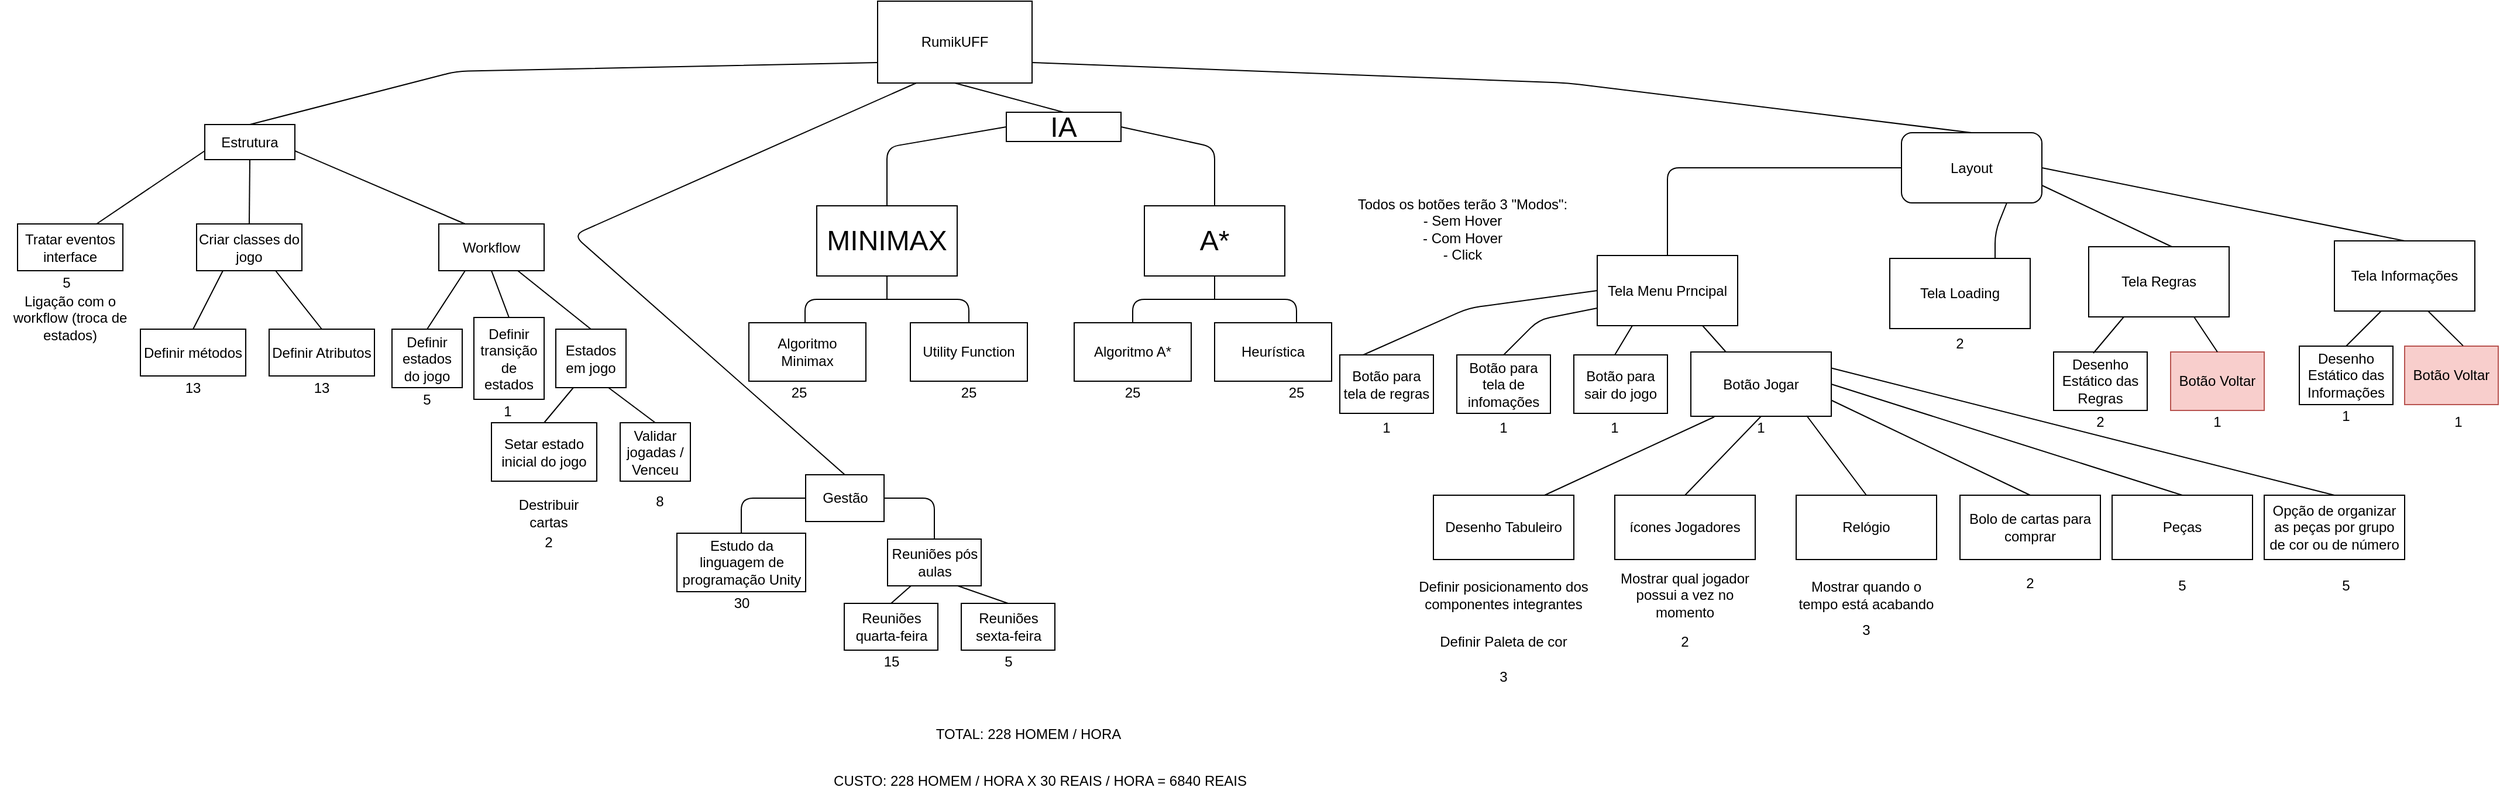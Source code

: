 <mxfile version="10.6.3" type="device"><diagram id="eZYM7yiqCys-XYu_l9QY" name="Page-1"><mxGraphModel dx="2158" dy="900" grid="1" gridSize="10" guides="1" tooltips="1" connect="1" arrows="1" fold="1" page="1" pageScale="1" pageWidth="827" pageHeight="1169" math="0" shadow="0"><root><mxCell id="0"/><mxCell id="1" parent="0"/><mxCell id="s8E5StRUGuPlpRAzMkEG-1" value="RumikUFF" style="rounded=0;whiteSpace=wrap;html=1;" parent="1" vertex="1"><mxGeometry x="1110" y="20" width="132" height="70" as="geometry"/></mxCell><mxCell id="s8E5StRUGuPlpRAzMkEG-2" value="Estrutura&lt;br&gt;" style="rounded=0;whiteSpace=wrap;html=1;" parent="1" vertex="1"><mxGeometry x="535" y="125.5" width="77" height="30" as="geometry"/></mxCell><mxCell id="s8E5StRUGuPlpRAzMkEG-3" value="Tratar eventos interface&lt;br&gt;" style="rounded=0;whiteSpace=wrap;html=1;" parent="1" vertex="1"><mxGeometry x="375" y="210.5" width="90" height="40" as="geometry"/></mxCell><mxCell id="s8E5StRUGuPlpRAzMkEG-4" value="Criar classes do jogo&lt;br&gt;" style="rounded=0;whiteSpace=wrap;html=1;" parent="1" vertex="1"><mxGeometry x="528" y="210.5" width="90" height="40" as="geometry"/></mxCell><mxCell id="s8E5StRUGuPlpRAzMkEG-5" value="Workflow&lt;br&gt;" style="rounded=0;whiteSpace=wrap;html=1;" parent="1" vertex="1"><mxGeometry x="735" y="210.5" width="90" height="40" as="geometry"/></mxCell><mxCell id="s8E5StRUGuPlpRAzMkEG-6" value="Ligação com o workflow (troca de estados)&lt;br&gt;" style="text;html=1;strokeColor=none;fillColor=none;align=center;verticalAlign=middle;whiteSpace=wrap;rounded=0;" parent="1" vertex="1"><mxGeometry x="360" y="270.5" width="120" height="40" as="geometry"/></mxCell><mxCell id="s8E5StRUGuPlpRAzMkEG-7" value="Definir métodos&lt;br&gt;" style="rounded=0;whiteSpace=wrap;html=1;" parent="1" vertex="1"><mxGeometry x="480" y="300.5" width="90" height="40" as="geometry"/></mxCell><mxCell id="s8E5StRUGuPlpRAzMkEG-8" value="Definir Atributos&lt;br&gt;" style="rounded=0;whiteSpace=wrap;html=1;" parent="1" vertex="1"><mxGeometry x="590" y="300.5" width="90" height="40" as="geometry"/></mxCell><mxCell id="s8E5StRUGuPlpRAzMkEG-9" value="Definir estados do jogo&lt;br&gt;" style="rounded=0;whiteSpace=wrap;html=1;" parent="1" vertex="1"><mxGeometry x="695" y="300.5" width="60" height="50" as="geometry"/></mxCell><mxCell id="s8E5StRUGuPlpRAzMkEG-10" value="Definir transição de estados&lt;br&gt;" style="rounded=0;whiteSpace=wrap;html=1;" parent="1" vertex="1"><mxGeometry x="765" y="290.5" width="60" height="70" as="geometry"/></mxCell><mxCell id="s8E5StRUGuPlpRAzMkEG-11" value="Estados em jogo&lt;br&gt;" style="rounded=0;whiteSpace=wrap;html=1;" parent="1" vertex="1"><mxGeometry x="835" y="300.5" width="60" height="50" as="geometry"/></mxCell><mxCell id="s8E5StRUGuPlpRAzMkEG-12" value="Setar estado inicial do jogo&lt;br&gt;" style="rounded=0;whiteSpace=wrap;html=1;" parent="1" vertex="1"><mxGeometry x="780" y="380.5" width="90" height="50" as="geometry"/></mxCell><mxCell id="s8E5StRUGuPlpRAzMkEG-13" value="Validar jogadas / Venceu&lt;br&gt;" style="rounded=0;whiteSpace=wrap;html=1;" parent="1" vertex="1"><mxGeometry x="890" y="380.5" width="60" height="50" as="geometry"/></mxCell><mxCell id="s8E5StRUGuPlpRAzMkEG-14" value="Destribuir cartas" style="text;html=1;strokeColor=none;fillColor=none;align=center;verticalAlign=middle;whiteSpace=wrap;rounded=0;" parent="1" vertex="1"><mxGeometry x="798.5" y="443" width="60" height="30" as="geometry"/></mxCell><mxCell id="s8E5StRUGuPlpRAzMkEG-15" value="" style="endArrow=none;html=1;entryX=0;entryY=0.75;entryDx=0;entryDy=0;exitX=0.75;exitY=0;exitDx=0;exitDy=0;" parent="1" source="s8E5StRUGuPlpRAzMkEG-3" target="s8E5StRUGuPlpRAzMkEG-2" edge="1"><mxGeometry width="50" height="50" relative="1" as="geometry"><mxPoint x="280" y="600.5" as="sourcePoint"/><mxPoint x="330" y="550.5" as="targetPoint"/></mxGeometry></mxCell><mxCell id="s8E5StRUGuPlpRAzMkEG-16" value="" style="endArrow=none;html=1;entryX=0.5;entryY=1;entryDx=0;entryDy=0;exitX=0.5;exitY=0;exitDx=0;exitDy=0;" parent="1" source="s8E5StRUGuPlpRAzMkEG-4" target="s8E5StRUGuPlpRAzMkEG-2" edge="1"><mxGeometry width="50" height="50" relative="1" as="geometry"><mxPoint x="368" y="220.5" as="sourcePoint"/><mxPoint x="545" y="158.5" as="targetPoint"/></mxGeometry></mxCell><mxCell id="s8E5StRUGuPlpRAzMkEG-17" value="" style="endArrow=none;html=1;entryX=1;entryY=0.75;entryDx=0;entryDy=0;exitX=0.25;exitY=0;exitDx=0;exitDy=0;" parent="1" source="s8E5StRUGuPlpRAzMkEG-5" target="s8E5StRUGuPlpRAzMkEG-2" edge="1"><mxGeometry width="50" height="50" relative="1" as="geometry"><mxPoint x="583" y="220.5" as="sourcePoint"/><mxPoint x="584" y="165.5" as="targetPoint"/></mxGeometry></mxCell><mxCell id="s8E5StRUGuPlpRAzMkEG-18" value="" style="endArrow=none;html=1;entryX=0.25;entryY=1;entryDx=0;entryDy=0;exitX=0.5;exitY=0;exitDx=0;exitDy=0;" parent="1" source="s8E5StRUGuPlpRAzMkEG-7" target="s8E5StRUGuPlpRAzMkEG-4" edge="1"><mxGeometry width="50" height="50" relative="1" as="geometry"><mxPoint x="280" y="600.5" as="sourcePoint"/><mxPoint x="330" y="550.5" as="targetPoint"/></mxGeometry></mxCell><mxCell id="s8E5StRUGuPlpRAzMkEG-19" value="" style="endArrow=none;html=1;entryX=0.75;entryY=1;entryDx=0;entryDy=0;exitX=0.5;exitY=0;exitDx=0;exitDy=0;" parent="1" source="s8E5StRUGuPlpRAzMkEG-8" target="s8E5StRUGuPlpRAzMkEG-4" edge="1"><mxGeometry width="50" height="50" relative="1" as="geometry"><mxPoint x="535" y="310.5" as="sourcePoint"/><mxPoint x="561" y="260.5" as="targetPoint"/></mxGeometry></mxCell><mxCell id="s8E5StRUGuPlpRAzMkEG-20" value="" style="endArrow=none;html=1;entryX=0.25;entryY=1;entryDx=0;entryDy=0;exitX=0.5;exitY=0;exitDx=0;exitDy=0;" parent="1" source="s8E5StRUGuPlpRAzMkEG-9" target="s8E5StRUGuPlpRAzMkEG-5" edge="1"><mxGeometry width="50" height="50" relative="1" as="geometry"><mxPoint x="620" y="310.5" as="sourcePoint"/><mxPoint x="581" y="260.5" as="targetPoint"/></mxGeometry></mxCell><mxCell id="s8E5StRUGuPlpRAzMkEG-21" value="" style="endArrow=none;html=1;entryX=0.5;entryY=1;entryDx=0;entryDy=0;exitX=0.5;exitY=0;exitDx=0;exitDy=0;" parent="1" source="s8E5StRUGuPlpRAzMkEG-10" target="s8E5StRUGuPlpRAzMkEG-5" edge="1"><mxGeometry width="50" height="50" relative="1" as="geometry"><mxPoint x="735" y="310.5" as="sourcePoint"/><mxPoint x="768" y="260.5" as="targetPoint"/></mxGeometry></mxCell><mxCell id="s8E5StRUGuPlpRAzMkEG-22" value="" style="endArrow=none;html=1;exitX=0.5;exitY=0;exitDx=0;exitDy=0;entryX=0.75;entryY=1;entryDx=0;entryDy=0;" parent="1" source="s8E5StRUGuPlpRAzMkEG-11" target="s8E5StRUGuPlpRAzMkEG-5" edge="1"><mxGeometry width="50" height="50" relative="1" as="geometry"><mxPoint x="805" y="300.5" as="sourcePoint"/><mxPoint x="805" y="260.5" as="targetPoint"/></mxGeometry></mxCell><mxCell id="s8E5StRUGuPlpRAzMkEG-23" value="" style="endArrow=none;html=1;exitX=0.5;exitY=0;exitDx=0;exitDy=0;entryX=0.25;entryY=1;entryDx=0;entryDy=0;" parent="1" source="s8E5StRUGuPlpRAzMkEG-12" target="s8E5StRUGuPlpRAzMkEG-11" edge="1"><mxGeometry width="50" height="50" relative="1" as="geometry"><mxPoint x="900" y="310.5" as="sourcePoint"/><mxPoint x="838" y="260.5" as="targetPoint"/></mxGeometry></mxCell><mxCell id="s8E5StRUGuPlpRAzMkEG-24" value="" style="endArrow=none;html=1;exitX=0.5;exitY=0;exitDx=0;exitDy=0;entryX=0.75;entryY=1;entryDx=0;entryDy=0;" parent="1" source="s8E5StRUGuPlpRAzMkEG-13" target="s8E5StRUGuPlpRAzMkEG-11" edge="1"><mxGeometry width="50" height="50" relative="1" as="geometry"><mxPoint x="835" y="450.5" as="sourcePoint"/><mxPoint x="885" y="360.5" as="targetPoint"/></mxGeometry></mxCell><mxCell id="s8E5StRUGuPlpRAzMkEG-25" value="&lt;p&gt;&lt;font face=&quot;Helvetica&quot; style=&quot;font-size: 24px&quot;&gt;IA&lt;/font&gt;&lt;/p&gt;" style="rounded=0;whiteSpace=wrap;html=1;" parent="1" vertex="1"><mxGeometry x="1220" y="115" width="98" height="25" as="geometry"/></mxCell><mxCell id="s8E5StRUGuPlpRAzMkEG-26" value="&lt;pre style=&quot;font-size: 24px&quot;&gt;&lt;font face=&quot;Helvetica&quot;&gt;MINIMAX&lt;/font&gt;&lt;/pre&gt;" style="rounded=0;whiteSpace=wrap;html=1;" parent="1" vertex="1"><mxGeometry x="1058" y="195" width="120" height="60" as="geometry"/></mxCell><mxCell id="s8E5StRUGuPlpRAzMkEG-27" value="&lt;pre&gt;&lt;font style=&quot;font-size: 24px&quot; face=&quot;Helvetica&quot;&gt;A*&lt;/font&gt;&lt;/pre&gt;" style="rounded=0;whiteSpace=wrap;html=1;" parent="1" vertex="1"><mxGeometry x="1338" y="195" width="120" height="60" as="geometry"/></mxCell><mxCell id="s8E5StRUGuPlpRAzMkEG-28" value="Algoritmo Minimax" style="rounded=0;whiteSpace=wrap;html=1;aspect=fixed;" parent="1" vertex="1"><mxGeometry x="1000" y="295" width="100" height="50" as="geometry"/></mxCell><mxCell id="s8E5StRUGuPlpRAzMkEG-29" value="Utility Function&lt;br&gt;" style="rounded=0;whiteSpace=wrap;html=1;aspect=fixed;" parent="1" vertex="1"><mxGeometry x="1138" y="295" width="100" height="50" as="geometry"/></mxCell><mxCell id="s8E5StRUGuPlpRAzMkEG-30" value="Algoritmo A*" style="rounded=0;whiteSpace=wrap;html=1;aspect=fixed;" parent="1" vertex="1"><mxGeometry x="1278" y="295" width="100" height="50" as="geometry"/></mxCell><mxCell id="s8E5StRUGuPlpRAzMkEG-31" value="Heurística" style="rounded=0;whiteSpace=wrap;html=1;aspect=fixed;" parent="1" vertex="1"><mxGeometry x="1398" y="295" width="100" height="50" as="geometry"/></mxCell><mxCell id="s8E5StRUGuPlpRAzMkEG-32" value="" style="endArrow=none;html=1;exitX=0;exitY=0.5;exitDx=0;exitDy=0;entryX=0.5;entryY=0;entryDx=0;entryDy=0;" parent="1" source="s8E5StRUGuPlpRAzMkEG-25" target="s8E5StRUGuPlpRAzMkEG-26" edge="1"><mxGeometry width="50" height="50" relative="1" as="geometry"><mxPoint x="998" y="415" as="sourcePoint"/><mxPoint x="918" y="185" as="targetPoint"/><Array as="points"><mxPoint x="1118" y="145"/></Array></mxGeometry></mxCell><mxCell id="s8E5StRUGuPlpRAzMkEG-33" value="" style="endArrow=none;html=1;entryX=1;entryY=0.5;entryDx=0;entryDy=0;exitX=0.5;exitY=0;exitDx=0;exitDy=0;" parent="1" source="s8E5StRUGuPlpRAzMkEG-27" target="s8E5StRUGuPlpRAzMkEG-25" edge="1"><mxGeometry width="50" height="50" relative="1" as="geometry"><mxPoint x="998" y="415" as="sourcePoint"/><mxPoint x="1048" y="365" as="targetPoint"/><Array as="points"><mxPoint x="1398" y="145"/></Array></mxGeometry></mxCell><mxCell id="s8E5StRUGuPlpRAzMkEG-34" value="" style="endArrow=none;html=1;entryX=0.5;entryY=0;entryDx=0;entryDy=0;" parent="1" edge="1"><mxGeometry width="50" height="50" relative="1" as="geometry"><mxPoint x="1118" y="275" as="sourcePoint"/><mxPoint x="1048" y="295" as="targetPoint"/><Array as="points"><mxPoint x="1048" y="275"/></Array></mxGeometry></mxCell><mxCell id="s8E5StRUGuPlpRAzMkEG-35" value="" style="endArrow=none;html=1;entryX=0.5;entryY=0;entryDx=0;entryDy=0;" parent="1" target="s8E5StRUGuPlpRAzMkEG-29" edge="1"><mxGeometry width="50" height="50" relative="1" as="geometry"><mxPoint x="1118" y="275" as="sourcePoint"/><mxPoint x="1048" y="365" as="targetPoint"/><Array as="points"><mxPoint x="1188" y="275"/></Array></mxGeometry></mxCell><mxCell id="s8E5StRUGuPlpRAzMkEG-36" value="" style="endArrow=none;html=1;exitX=0.5;exitY=1;exitDx=0;exitDy=0;" parent="1" source="s8E5StRUGuPlpRAzMkEG-26" edge="1"><mxGeometry width="50" height="50" relative="1" as="geometry"><mxPoint x="998" y="415" as="sourcePoint"/><mxPoint x="1118" y="275" as="targetPoint"/></mxGeometry></mxCell><mxCell id="s8E5StRUGuPlpRAzMkEG-37" value="" style="endArrow=none;html=1;entryX=0.5;entryY=0;entryDx=0;entryDy=0;" parent="1" target="s8E5StRUGuPlpRAzMkEG-30" edge="1"><mxGeometry width="50" height="50" relative="1" as="geometry"><mxPoint x="1398" y="275" as="sourcePoint"/><mxPoint x="1048" y="365" as="targetPoint"/><Array as="points"><mxPoint x="1328" y="275"/></Array></mxGeometry></mxCell><mxCell id="s8E5StRUGuPlpRAzMkEG-38" value="" style="endArrow=none;html=1;entryX=0.5;entryY=0;entryDx=0;entryDy=0;" parent="1" edge="1"><mxGeometry width="50" height="50" relative="1" as="geometry"><mxPoint x="1398" y="275" as="sourcePoint"/><mxPoint x="1468" y="295" as="targetPoint"/><Array as="points"><mxPoint x="1468" y="275"/></Array></mxGeometry></mxCell><mxCell id="s8E5StRUGuPlpRAzMkEG-39" value="" style="endArrow=none;html=1;entryX=0.5;entryY=1;entryDx=0;entryDy=0;" parent="1" target="s8E5StRUGuPlpRAzMkEG-27" edge="1"><mxGeometry width="50" height="50" relative="1" as="geometry"><mxPoint x="1398" y="275" as="sourcePoint"/><mxPoint x="1048" y="435" as="targetPoint"/></mxGeometry></mxCell><mxCell id="s8E5StRUGuPlpRAzMkEG-40" value="Layout&lt;br&gt;" style="rounded=1;whiteSpace=wrap;html=1;" parent="1" vertex="1"><mxGeometry x="1985" y="132.5" width="120" height="60" as="geometry"/></mxCell><mxCell id="s8E5StRUGuPlpRAzMkEG-41" value="Tela Menu Prncipal" style="rounded=0;whiteSpace=wrap;html=1;" parent="1" vertex="1"><mxGeometry x="1725" y="237.5" width="120" height="60" as="geometry"/></mxCell><mxCell id="s8E5StRUGuPlpRAzMkEG-42" value="Tela Loading" style="rounded=0;whiteSpace=wrap;html=1;" parent="1" vertex="1"><mxGeometry x="1975" y="240" width="120" height="60" as="geometry"/></mxCell><mxCell id="s8E5StRUGuPlpRAzMkEG-43" value="Tela Regras" style="rounded=0;whiteSpace=wrap;html=1;" parent="1" vertex="1"><mxGeometry x="2145" y="230" width="120" height="60" as="geometry"/></mxCell><mxCell id="s8E5StRUGuPlpRAzMkEG-44" value="Tela Informações" style="rounded=0;whiteSpace=wrap;html=1;" parent="1" vertex="1"><mxGeometry x="2355" y="225" width="120" height="60" as="geometry"/></mxCell><mxCell id="s8E5StRUGuPlpRAzMkEG-45" value="Desenho Estático das Informações&lt;br&gt;" style="rounded=0;whiteSpace=wrap;html=1;" parent="1" vertex="1"><mxGeometry x="2325" y="315" width="80" height="50" as="geometry"/></mxCell><mxCell id="s8E5StRUGuPlpRAzMkEG-46" value="Botão Voltar&lt;br&gt;" style="rounded=0;whiteSpace=wrap;html=1;fillColor=#f8cecc;strokeColor=#b85450;" parent="1" vertex="1"><mxGeometry x="2415" y="315" width="80" height="50" as="geometry"/></mxCell><mxCell id="s8E5StRUGuPlpRAzMkEG-47" value="Desenho Estático das Regras&lt;br&gt;" style="rounded=0;whiteSpace=wrap;html=1;" parent="1" vertex="1"><mxGeometry x="2115" y="320" width="80" height="50" as="geometry"/></mxCell><mxCell id="s8E5StRUGuPlpRAzMkEG-48" value="Botão Voltar&lt;br&gt;" style="rounded=0;whiteSpace=wrap;html=1;fillColor=#f8cecc;strokeColor=#b85450;" parent="1" vertex="1"><mxGeometry x="2215" y="320" width="80" height="50" as="geometry"/></mxCell><mxCell id="s8E5StRUGuPlpRAzMkEG-49" value="Botão para tela de regras&lt;br&gt;" style="rounded=0;whiteSpace=wrap;html=1;" parent="1" vertex="1"><mxGeometry x="1505" y="322.5" width="80" height="50" as="geometry"/></mxCell><mxCell id="s8E5StRUGuPlpRAzMkEG-50" value="Botão para tela de infomações&lt;br&gt;" style="rounded=0;whiteSpace=wrap;html=1;" parent="1" vertex="1"><mxGeometry x="1605" y="322.5" width="80" height="50" as="geometry"/></mxCell><mxCell id="s8E5StRUGuPlpRAzMkEG-51" value="Botão para sair do jogo&lt;br&gt;" style="rounded=0;whiteSpace=wrap;html=1;" parent="1" vertex="1"><mxGeometry x="1705" y="322.5" width="80" height="50" as="geometry"/></mxCell><mxCell id="s8E5StRUGuPlpRAzMkEG-52" value="Botão Jogar&lt;br&gt;" style="rounded=0;whiteSpace=wrap;html=1;" parent="1" vertex="1"><mxGeometry x="1805" y="320" width="120" height="55" as="geometry"/></mxCell><mxCell id="s8E5StRUGuPlpRAzMkEG-53" value="Desenho Tabuleiro&lt;br&gt;" style="rounded=0;whiteSpace=wrap;html=1;" parent="1" vertex="1"><mxGeometry x="1585" y="442.5" width="120" height="55" as="geometry"/></mxCell><mxCell id="s8E5StRUGuPlpRAzMkEG-54" value="ícones Jogadores&lt;br&gt;" style="rounded=0;whiteSpace=wrap;html=1;" parent="1" vertex="1"><mxGeometry x="1740" y="442.5" width="120" height="55" as="geometry"/></mxCell><mxCell id="s8E5StRUGuPlpRAzMkEG-55" value="Relógio&lt;br&gt;" style="rounded=0;whiteSpace=wrap;html=1;" parent="1" vertex="1"><mxGeometry x="1895" y="442.5" width="120" height="55" as="geometry"/></mxCell><mxCell id="s8E5StRUGuPlpRAzMkEG-56" value="Bolo de cartas para comprar&lt;br&gt;" style="rounded=0;whiteSpace=wrap;html=1;" parent="1" vertex="1"><mxGeometry x="2035" y="442.5" width="120" height="55" as="geometry"/></mxCell><mxCell id="s8E5StRUGuPlpRAzMkEG-57" value="Peças&lt;br&gt;" style="rounded=0;whiteSpace=wrap;html=1;" parent="1" vertex="1"><mxGeometry x="2165" y="442.5" width="120" height="55" as="geometry"/></mxCell><mxCell id="s8E5StRUGuPlpRAzMkEG-58" value="" style="endArrow=none;html=1;" parent="1" source="s8E5StRUGuPlpRAzMkEG-41" target="s8E5StRUGuPlpRAzMkEG-40" edge="1"><mxGeometry width="50" height="50" relative="1" as="geometry"><mxPoint x="1905" y="217.5" as="sourcePoint"/><mxPoint x="1955" y="167.5" as="targetPoint"/><Array as="points"><mxPoint x="1785" y="162.5"/></Array></mxGeometry></mxCell><mxCell id="s8E5StRUGuPlpRAzMkEG-59" value="" style="endArrow=none;html=1;exitX=0.75;exitY=0;exitDx=0;exitDy=0;entryX=0.75;entryY=1;entryDx=0;entryDy=0;" parent="1" source="s8E5StRUGuPlpRAzMkEG-42" target="s8E5StRUGuPlpRAzMkEG-40" edge="1"><mxGeometry width="50" height="50" relative="1" as="geometry"><mxPoint x="2225" y="239.5" as="sourcePoint"/><mxPoint x="2105" y="172.5" as="targetPoint"/><Array as="points"><mxPoint x="2065" y="217.5"/></Array></mxGeometry></mxCell><mxCell id="s8E5StRUGuPlpRAzMkEG-60" value="" style="endArrow=none;html=1;exitX=0.592;exitY=0;exitDx=0;exitDy=0;exitPerimeter=0;entryX=1;entryY=0.75;entryDx=0;entryDy=0;" parent="1" source="s8E5StRUGuPlpRAzMkEG-43" target="s8E5StRUGuPlpRAzMkEG-40" edge="1"><mxGeometry width="50" height="50" relative="1" as="geometry"><mxPoint x="2225" y="207.5" as="sourcePoint"/><mxPoint x="2105" y="140.5" as="targetPoint"/><Array as="points"/></mxGeometry></mxCell><mxCell id="s8E5StRUGuPlpRAzMkEG-61" value="" style="endArrow=none;html=1;exitX=0.5;exitY=0;exitDx=0;exitDy=0;entryX=1;entryY=0.5;entryDx=0;entryDy=0;" parent="1" source="s8E5StRUGuPlpRAzMkEG-44" target="s8E5StRUGuPlpRAzMkEG-40" edge="1"><mxGeometry width="50" height="50" relative="1" as="geometry"><mxPoint x="2665.5" y="232.5" as="sourcePoint"/><mxPoint x="2324.5" y="157.5" as="targetPoint"/><Array as="points"/></mxGeometry></mxCell><mxCell id="s8E5StRUGuPlpRAzMkEG-62" value="" style="endArrow=none;html=1;exitX=0.425;exitY=0.02;exitDx=0;exitDy=0;entryX=0.25;entryY=1;entryDx=0;entryDy=0;exitPerimeter=0;" parent="1" source="s8E5StRUGuPlpRAzMkEG-47" target="s8E5StRUGuPlpRAzMkEG-43" edge="1"><mxGeometry width="50" height="50" relative="1" as="geometry"><mxPoint x="1995" y="330" as="sourcePoint"/><mxPoint x="1995" y="300" as="targetPoint"/></mxGeometry></mxCell><mxCell id="s8E5StRUGuPlpRAzMkEG-63" value="" style="endArrow=none;html=1;exitX=0.5;exitY=0;exitDx=0;exitDy=0;entryX=0.75;entryY=1;entryDx=0;entryDy=0;" parent="1" source="s8E5StRUGuPlpRAzMkEG-48" target="s8E5StRUGuPlpRAzMkEG-43" edge="1"><mxGeometry width="50" height="50" relative="1" as="geometry"><mxPoint x="2229" y="321" as="sourcePoint"/><mxPoint x="2255" y="290" as="targetPoint"/></mxGeometry></mxCell><mxCell id="s8E5StRUGuPlpRAzMkEG-64" value="" style="endArrow=none;html=1;exitX=0.5;exitY=0;exitDx=0;exitDy=0;" parent="1" source="s8E5StRUGuPlpRAzMkEG-45" edge="1"><mxGeometry width="50" height="50" relative="1" as="geometry"><mxPoint x="2345" y="335" as="sourcePoint"/><mxPoint x="2395" y="285" as="targetPoint"/></mxGeometry></mxCell><mxCell id="s8E5StRUGuPlpRAzMkEG-65" value="" style="endArrow=none;html=1;exitX=0.5;exitY=0;exitDx=0;exitDy=0;" parent="1" edge="1"><mxGeometry width="50" height="50" relative="1" as="geometry"><mxPoint x="2464.941" y="314.706" as="sourcePoint"/><mxPoint x="2435" y="285" as="targetPoint"/><Array as="points"/></mxGeometry></mxCell><mxCell id="s8E5StRUGuPlpRAzMkEG-66" value="" style="endArrow=none;html=1;entryX=0.25;entryY=1;entryDx=0;entryDy=0;" parent="1" target="s8E5StRUGuPlpRAzMkEG-41" edge="1"><mxGeometry width="50" height="50" relative="1" as="geometry"><mxPoint x="1740" y="322.5" as="sourcePoint"/><mxPoint x="1770" y="302.5" as="targetPoint"/><Array as="points"/></mxGeometry></mxCell><mxCell id="s8E5StRUGuPlpRAzMkEG-67" value="" style="endArrow=none;html=1;entryX=0.75;entryY=1;entryDx=0;entryDy=0;exitX=0.25;exitY=0;exitDx=0;exitDy=0;" parent="1" source="s8E5StRUGuPlpRAzMkEG-52" target="s8E5StRUGuPlpRAzMkEG-41" edge="1"><mxGeometry width="50" height="50" relative="1" as="geometry"><mxPoint x="1815" y="347.5" as="sourcePoint"/><mxPoint x="1865" y="297.5" as="targetPoint"/></mxGeometry></mxCell><mxCell id="s8E5StRUGuPlpRAzMkEG-68" value="" style="endArrow=none;html=1;entryX=0;entryY=0.75;entryDx=0;entryDy=0;" parent="1" target="s8E5StRUGuPlpRAzMkEG-41" edge="1"><mxGeometry width="50" height="50" relative="1" as="geometry"><mxPoint x="1645" y="322.5" as="sourcePoint"/><mxPoint x="1675" y="292.5" as="targetPoint"/><Array as="points"><mxPoint x="1675" y="292.5"/></Array></mxGeometry></mxCell><mxCell id="s8E5StRUGuPlpRAzMkEG-69" value="" style="endArrow=none;html=1;entryX=0;entryY=0.5;entryDx=0;entryDy=0;" parent="1" target="s8E5StRUGuPlpRAzMkEG-41" edge="1"><mxGeometry width="50" height="50" relative="1" as="geometry"><mxPoint x="1525" y="322.5" as="sourcePoint"/><mxPoint x="1715" y="262.5" as="targetPoint"/><Array as="points"><mxPoint x="1615" y="282.5"/></Array></mxGeometry></mxCell><mxCell id="s8E5StRUGuPlpRAzMkEG-70" value="" style="endArrow=none;html=1;entryX=0.167;entryY=1.009;entryDx=0;entryDy=0;entryPerimeter=0;" parent="1" target="s8E5StRUGuPlpRAzMkEG-52" edge="1"><mxGeometry width="50" height="50" relative="1" as="geometry"><mxPoint x="1680" y="442.5" as="sourcePoint"/><mxPoint x="1730" y="392.5" as="targetPoint"/></mxGeometry></mxCell><mxCell id="s8E5StRUGuPlpRAzMkEG-71" value="" style="endArrow=none;html=1;entryX=0.5;entryY=1;entryDx=0;entryDy=0;exitX=0.5;exitY=0;exitDx=0;exitDy=0;" parent="1" source="s8E5StRUGuPlpRAzMkEG-54" target="s8E5StRUGuPlpRAzMkEG-52" edge="1"><mxGeometry width="50" height="50" relative="1" as="geometry"><mxPoint x="1806" y="452.5" as="sourcePoint"/><mxPoint x="1845" y="397.5" as="targetPoint"/></mxGeometry></mxCell><mxCell id="s8E5StRUGuPlpRAzMkEG-72" value="" style="endArrow=none;html=1;exitX=0.5;exitY=0;exitDx=0;exitDy=0;entryX=0.825;entryY=0.991;entryDx=0;entryDy=0;entryPerimeter=0;" parent="1" source="s8E5StRUGuPlpRAzMkEG-55" target="s8E5StRUGuPlpRAzMkEG-52" edge="1"><mxGeometry width="50" height="50" relative="1" as="geometry"><mxPoint x="1925" y="442.5" as="sourcePoint"/><mxPoint x="1975" y="392.5" as="targetPoint"/></mxGeometry></mxCell><mxCell id="s8E5StRUGuPlpRAzMkEG-73" value="" style="endArrow=none;html=1;entryX=1;entryY=0.75;entryDx=0;entryDy=0;exitX=0.5;exitY=0;exitDx=0;exitDy=0;" parent="1" source="s8E5StRUGuPlpRAzMkEG-56" target="s8E5StRUGuPlpRAzMkEG-52" edge="1"><mxGeometry width="50" height="50" relative="1" as="geometry"><mxPoint x="1995" y="382.5" as="sourcePoint"/><mxPoint x="2045" y="332.5" as="targetPoint"/></mxGeometry></mxCell><mxCell id="s8E5StRUGuPlpRAzMkEG-74" value="" style="endArrow=none;html=1;entryX=1;entryY=0.5;entryDx=0;entryDy=0;exitX=0.5;exitY=0;exitDx=0;exitDy=0;" parent="1" source="s8E5StRUGuPlpRAzMkEG-57" target="s8E5StRUGuPlpRAzMkEG-52" edge="1"><mxGeometry width="50" height="50" relative="1" as="geometry"><mxPoint x="1505" y="572.5" as="sourcePoint"/><mxPoint x="1555" y="522.5" as="targetPoint"/></mxGeometry></mxCell><mxCell id="s8E5StRUGuPlpRAzMkEG-75" value="&lt;span&gt;Definir posicionamento dos componentes integrantes&lt;/span&gt;" style="text;html=1;strokeColor=none;fillColor=none;align=center;verticalAlign=middle;whiteSpace=wrap;rounded=0;" parent="1" vertex="1"><mxGeometry x="1565" y="507.5" width="160" height="40" as="geometry"/></mxCell><mxCell id="s8E5StRUGuPlpRAzMkEG-76" value="Definir Paleta de cor" style="text;html=1;strokeColor=none;fillColor=none;align=center;verticalAlign=middle;whiteSpace=wrap;rounded=0;" parent="1" vertex="1"><mxGeometry x="1585" y="557.5" width="120" height="20" as="geometry"/></mxCell><mxCell id="s8E5StRUGuPlpRAzMkEG-77" value="Mostrar qual jogador possui a vez no momento" style="text;html=1;strokeColor=none;fillColor=none;align=center;verticalAlign=middle;whiteSpace=wrap;rounded=0;" parent="1" vertex="1"><mxGeometry x="1740" y="517.5" width="120" height="20" as="geometry"/></mxCell><mxCell id="s8E5StRUGuPlpRAzMkEG-78" value="Mostrar quando o tempo está acabando" style="text;html=1;strokeColor=none;fillColor=none;align=center;verticalAlign=middle;whiteSpace=wrap;rounded=0;" parent="1" vertex="1"><mxGeometry x="1895" y="517.5" width="120" height="20" as="geometry"/></mxCell><mxCell id="s8E5StRUGuPlpRAzMkEG-79" value="Opção de organizar as peças por grupo de cor ou de número&lt;br&gt;" style="rounded=0;whiteSpace=wrap;html=1;" parent="1" vertex="1"><mxGeometry x="2295" y="442.5" width="120" height="55" as="geometry"/></mxCell><mxCell id="s8E5StRUGuPlpRAzMkEG-80" value="" style="endArrow=none;html=1;entryX=0.5;entryY=0;entryDx=0;entryDy=0;exitX=1;exitY=0.25;exitDx=0;exitDy=0;" parent="1" source="s8E5StRUGuPlpRAzMkEG-52" target="s8E5StRUGuPlpRAzMkEG-79" edge="1"><mxGeometry width="50" height="50" relative="1" as="geometry"><mxPoint x="1390" y="647.5" as="sourcePoint"/><mxPoint x="1440" y="597.5" as="targetPoint"/><Array as="points"/></mxGeometry></mxCell><mxCell id="s8E5StRUGuPlpRAzMkEG-81" value="Todos os botões terão 3 &quot;Modos&quot;:&lt;br&gt;- Sem Hover&lt;br&gt;- Com Hover&lt;br&gt;- Click&lt;br&gt;" style="text;html=1;strokeColor=none;fillColor=none;align=center;verticalAlign=middle;whiteSpace=wrap;rounded=0;" parent="1" vertex="1"><mxGeometry x="1510" y="177.5" width="200" height="75" as="geometry"/></mxCell><mxCell id="s8E5StRUGuPlpRAzMkEG-82" value="" style="endArrow=none;html=1;entryX=0;entryY=0.75;entryDx=0;entryDy=0;exitX=0.5;exitY=0;exitDx=0;exitDy=0;" parent="1" source="s8E5StRUGuPlpRAzMkEG-2" target="s8E5StRUGuPlpRAzMkEG-1" edge="1"><mxGeometry width="50" height="50" relative="1" as="geometry"><mxPoint x="410" y="650" as="sourcePoint"/><mxPoint x="460" y="600" as="targetPoint"/><Array as="points"><mxPoint x="750" y="80"/></Array></mxGeometry></mxCell><mxCell id="s8E5StRUGuPlpRAzMkEG-83" value="" style="endArrow=none;html=1;entryX=0.5;entryY=1;entryDx=0;entryDy=0;exitX=0.5;exitY=0;exitDx=0;exitDy=0;" parent="1" source="s8E5StRUGuPlpRAzMkEG-25" target="s8E5StRUGuPlpRAzMkEG-1" edge="1"><mxGeometry width="50" height="50" relative="1" as="geometry"><mxPoint x="637" y="180" as="sourcePoint"/><mxPoint x="1120" y="97" as="targetPoint"/><Array as="points"/></mxGeometry></mxCell><mxCell id="s8E5StRUGuPlpRAzMkEG-84" value="" style="endArrow=none;html=1;entryX=1;entryY=0.75;entryDx=0;entryDy=0;exitX=0.5;exitY=0;exitDx=0;exitDy=0;" parent="1" source="s8E5StRUGuPlpRAzMkEG-40" target="s8E5StRUGuPlpRAzMkEG-1" edge="1"><mxGeometry width="50" height="50" relative="1" as="geometry"><mxPoint x="1228" y="175" as="sourcePoint"/><mxPoint x="1186" y="100" as="targetPoint"/><Array as="points"><mxPoint x="1700" y="90"/></Array></mxGeometry></mxCell><mxCell id="-CW4as9tFz3H7b-KQb-9-1" value="5" style="text;html=1;strokeColor=none;fillColor=none;align=center;verticalAlign=middle;whiteSpace=wrap;rounded=0;" parent="1" vertex="1"><mxGeometry x="397" y="250.5" width="40" height="20" as="geometry"/></mxCell><mxCell id="-CW4as9tFz3H7b-KQb-9-2" value="13" style="text;html=1;strokeColor=none;fillColor=none;align=center;verticalAlign=middle;whiteSpace=wrap;rounded=0;" parent="1" vertex="1"><mxGeometry x="505" y="340.5" width="40" height="20" as="geometry"/></mxCell><mxCell id="-CW4as9tFz3H7b-KQb-9-3" value="13" style="text;html=1;strokeColor=none;fillColor=none;align=center;verticalAlign=middle;whiteSpace=wrap;rounded=0;" parent="1" vertex="1"><mxGeometry x="615" y="340.5" width="40" height="20" as="geometry"/></mxCell><mxCell id="-CW4as9tFz3H7b-KQb-9-4" value="5" style="text;html=1;strokeColor=none;fillColor=none;align=center;verticalAlign=middle;whiteSpace=wrap;rounded=0;" parent="1" vertex="1"><mxGeometry x="705" y="350.5" width="40" height="20" as="geometry"/></mxCell><mxCell id="-CW4as9tFz3H7b-KQb-9-5" value="1" style="text;html=1;strokeColor=none;fillColor=none;align=center;verticalAlign=middle;whiteSpace=wrap;rounded=0;" parent="1" vertex="1"><mxGeometry x="774" y="360.5" width="40" height="20" as="geometry"/></mxCell><mxCell id="-CW4as9tFz3H7b-KQb-9-6" value="2" style="text;html=1;strokeColor=none;fillColor=none;align=center;verticalAlign=middle;whiteSpace=wrap;rounded=0;" parent="1" vertex="1"><mxGeometry x="808.5" y="473" width="40" height="20" as="geometry"/></mxCell><mxCell id="-CW4as9tFz3H7b-KQb-9-7" value="8" style="text;html=1;strokeColor=none;fillColor=none;align=center;verticalAlign=middle;whiteSpace=wrap;rounded=0;" parent="1" vertex="1"><mxGeometry x="903.5" y="438" width="40" height="20" as="geometry"/></mxCell><mxCell id="-CW4as9tFz3H7b-KQb-9-8" value="25" style="text;html=1;strokeColor=none;fillColor=none;align=center;verticalAlign=middle;whiteSpace=wrap;rounded=0;" parent="1" vertex="1"><mxGeometry x="1023" y="345" width="40" height="20" as="geometry"/></mxCell><mxCell id="-CW4as9tFz3H7b-KQb-9-9" value="25" style="text;html=1;strokeColor=none;fillColor=none;align=center;verticalAlign=middle;whiteSpace=wrap;rounded=0;" parent="1" vertex="1"><mxGeometry x="1168" y="345" width="40" height="20" as="geometry"/></mxCell><mxCell id="-CW4as9tFz3H7b-KQb-9-10" value="25" style="text;html=1;strokeColor=none;fillColor=none;align=center;verticalAlign=middle;whiteSpace=wrap;rounded=0;" parent="1" vertex="1"><mxGeometry x="1308" y="345" width="40" height="20" as="geometry"/></mxCell><mxCell id="-CW4as9tFz3H7b-KQb-9-11" value="25" style="text;html=1;strokeColor=none;fillColor=none;align=center;verticalAlign=middle;whiteSpace=wrap;rounded=0;" parent="1" vertex="1"><mxGeometry x="1448" y="345" width="40" height="20" as="geometry"/></mxCell><mxCell id="-CW4as9tFz3H7b-KQb-9-12" value="1" style="text;html=1;strokeColor=none;fillColor=none;align=center;verticalAlign=middle;whiteSpace=wrap;rounded=0;" parent="1" vertex="1"><mxGeometry x="1525" y="375" width="40" height="20" as="geometry"/></mxCell><mxCell id="-CW4as9tFz3H7b-KQb-9-15" value="1" style="text;html=1;strokeColor=none;fillColor=none;align=center;verticalAlign=middle;whiteSpace=wrap;rounded=0;" parent="1" vertex="1"><mxGeometry x="1625" y="375" width="40" height="20" as="geometry"/></mxCell><mxCell id="-CW4as9tFz3H7b-KQb-9-16" value="1" style="text;html=1;strokeColor=none;fillColor=none;align=center;verticalAlign=middle;whiteSpace=wrap;rounded=0;" parent="1" vertex="1"><mxGeometry x="1720" y="375" width="40" height="20" as="geometry"/></mxCell><mxCell id="-CW4as9tFz3H7b-KQb-9-17" value="1" style="text;html=1;strokeColor=none;fillColor=none;align=center;verticalAlign=middle;whiteSpace=wrap;rounded=0;" parent="1" vertex="1"><mxGeometry x="1845" y="375" width="40" height="20" as="geometry"/></mxCell><mxCell id="-CW4as9tFz3H7b-KQb-9-18" value="2" style="text;html=1;strokeColor=none;fillColor=none;align=center;verticalAlign=middle;whiteSpace=wrap;rounded=0;" parent="1" vertex="1"><mxGeometry x="2015" y="302.5" width="40" height="20" as="geometry"/></mxCell><mxCell id="-CW4as9tFz3H7b-KQb-9-19" value="2" style="text;html=1;strokeColor=none;fillColor=none;align=center;verticalAlign=middle;whiteSpace=wrap;rounded=0;" parent="1" vertex="1"><mxGeometry x="2135" y="370" width="40" height="20" as="geometry"/></mxCell><mxCell id="-CW4as9tFz3H7b-KQb-9-20" value="1" style="text;html=1;strokeColor=none;fillColor=none;align=center;verticalAlign=middle;whiteSpace=wrap;rounded=0;" parent="1" vertex="1"><mxGeometry x="2235" y="370" width="40" height="20" as="geometry"/></mxCell><mxCell id="-CW4as9tFz3H7b-KQb-9-21" value="1" style="text;html=1;strokeColor=none;fillColor=none;align=center;verticalAlign=middle;whiteSpace=wrap;rounded=0;" parent="1" vertex="1"><mxGeometry x="2345" y="365" width="40" height="20" as="geometry"/></mxCell><mxCell id="-CW4as9tFz3H7b-KQb-9-22" value="1" style="text;html=1;strokeColor=none;fillColor=none;align=center;verticalAlign=middle;whiteSpace=wrap;rounded=0;" parent="1" vertex="1"><mxGeometry x="2441" y="370" width="40" height="20" as="geometry"/></mxCell><mxCell id="-CW4as9tFz3H7b-KQb-9-23" value="3" style="text;html=1;strokeColor=none;fillColor=none;align=center;verticalAlign=middle;whiteSpace=wrap;rounded=0;" parent="1" vertex="1"><mxGeometry x="1625" y="587.5" width="40" height="20" as="geometry"/></mxCell><mxCell id="-CW4as9tFz3H7b-KQb-9-24" value="2" style="text;html=1;strokeColor=none;fillColor=none;align=center;verticalAlign=middle;whiteSpace=wrap;rounded=0;" parent="1" vertex="1"><mxGeometry x="1780" y="557.5" width="40" height="20" as="geometry"/></mxCell><mxCell id="-CW4as9tFz3H7b-KQb-9-25" value="3" style="text;html=1;strokeColor=none;fillColor=none;align=center;verticalAlign=middle;whiteSpace=wrap;rounded=0;" parent="1" vertex="1"><mxGeometry x="1935" y="547.5" width="40" height="20" as="geometry"/></mxCell><mxCell id="-CW4as9tFz3H7b-KQb-9-26" value="2" style="text;html=1;strokeColor=none;fillColor=none;align=center;verticalAlign=middle;whiteSpace=wrap;rounded=0;" parent="1" vertex="1"><mxGeometry x="2075" y="507.5" width="40" height="20" as="geometry"/></mxCell><mxCell id="-CW4as9tFz3H7b-KQb-9-27" value="5" style="text;html=1;strokeColor=none;fillColor=none;align=center;verticalAlign=middle;whiteSpace=wrap;rounded=0;" parent="1" vertex="1"><mxGeometry x="2205" y="510" width="40" height="20" as="geometry"/></mxCell><mxCell id="-CW4as9tFz3H7b-KQb-9-28" value="5" style="text;html=1;strokeColor=none;fillColor=none;align=center;verticalAlign=middle;whiteSpace=wrap;rounded=0;" parent="1" vertex="1"><mxGeometry x="2345" y="510" width="40" height="20" as="geometry"/></mxCell><mxCell id="-CW4as9tFz3H7b-KQb-9-29" value="TOTAL: 228 HOMEM / HORA" style="text;html=1;strokeColor=none;fillColor=none;align=center;verticalAlign=middle;whiteSpace=wrap;rounded=0;" parent="1" vertex="1"><mxGeometry x="1038" y="630" width="402" height="33" as="geometry"/></mxCell><mxCell id="-CW4as9tFz3H7b-KQb-9-30" value="CUSTO: 228 HOMEM / HORA X 30 REAIS / HORA = 6840 REAIS" style="text;html=1;strokeColor=none;fillColor=none;align=center;verticalAlign=middle;whiteSpace=wrap;rounded=0;" parent="1" vertex="1"><mxGeometry x="1048" y="670" width="402" height="33" as="geometry"/></mxCell><mxCell id="PWQW__QjdcS_i3BKXnzf-1" value="Gestão" style="rounded=0;whiteSpace=wrap;html=1;" vertex="1" parent="1"><mxGeometry x="1048.5" y="425" width="67" height="40" as="geometry"/></mxCell><mxCell id="PWQW__QjdcS_i3BKXnzf-2" value="Reuniões pós aulas" style="rounded=0;whiteSpace=wrap;html=1;" vertex="1" parent="1"><mxGeometry x="1118.5" y="480" width="80" height="40" as="geometry"/></mxCell><mxCell id="PWQW__QjdcS_i3BKXnzf-3" value="Estudo da linguagem de programação Unity" style="rounded=0;whiteSpace=wrap;html=1;" vertex="1" parent="1"><mxGeometry x="938.5" y="475" width="110" height="50" as="geometry"/></mxCell><mxCell id="PWQW__QjdcS_i3BKXnzf-4" value="Reuniões quarta-feira" style="rounded=0;whiteSpace=wrap;html=1;" vertex="1" parent="1"><mxGeometry x="1081.5" y="535" width="80" height="40" as="geometry"/></mxCell><mxCell id="PWQW__QjdcS_i3BKXnzf-5" value="Reuniões sexta-feira" style="rounded=0;whiteSpace=wrap;html=1;" vertex="1" parent="1"><mxGeometry x="1181.5" y="535" width="80" height="40" as="geometry"/></mxCell><mxCell id="PWQW__QjdcS_i3BKXnzf-6" value="" style="endArrow=none;html=1;entryX=0;entryY=0.5;entryDx=0;entryDy=0;exitX=0.5;exitY=0;exitDx=0;exitDy=0;" edge="1" parent="1" source="PWQW__QjdcS_i3BKXnzf-3" target="PWQW__QjdcS_i3BKXnzf-1"><mxGeometry width="50" height="50" relative="1" as="geometry"><mxPoint x="868.5" y="675" as="sourcePoint"/><mxPoint x="918.5" y="625" as="targetPoint"/><Array as="points"><mxPoint x="993.5" y="445"/></Array></mxGeometry></mxCell><mxCell id="PWQW__QjdcS_i3BKXnzf-7" value="" style="endArrow=none;html=1;entryX=1;entryY=0.5;entryDx=0;entryDy=0;exitX=0.5;exitY=0;exitDx=0;exitDy=0;" edge="1" parent="1" source="PWQW__QjdcS_i3BKXnzf-2" target="PWQW__QjdcS_i3BKXnzf-1"><mxGeometry width="50" height="50" relative="1" as="geometry"><mxPoint x="933.5" y="485" as="sourcePoint"/><mxPoint x="1058.5" y="455" as="targetPoint"/><Array as="points"><mxPoint x="1158.5" y="445"/></Array></mxGeometry></mxCell><mxCell id="PWQW__QjdcS_i3BKXnzf-8" value="" style="endArrow=none;html=1;entryX=0.5;entryY=0;entryDx=0;entryDy=0;exitX=0.25;exitY=1;exitDx=0;exitDy=0;" edge="1" parent="1" source="PWQW__QjdcS_i3BKXnzf-2" target="PWQW__QjdcS_i3BKXnzf-4"><mxGeometry width="50" height="50" relative="1" as="geometry"><mxPoint x="1258.5" y="490" as="sourcePoint"/><mxPoint x="1125.5" y="455" as="targetPoint"/><Array as="points"/></mxGeometry></mxCell><mxCell id="PWQW__QjdcS_i3BKXnzf-9" value="" style="endArrow=none;html=1;entryX=0.5;entryY=0;entryDx=0;entryDy=0;exitX=0.75;exitY=1;exitDx=0;exitDy=0;" edge="1" parent="1" source="PWQW__QjdcS_i3BKXnzf-2" target="PWQW__QjdcS_i3BKXnzf-5"><mxGeometry width="50" height="50" relative="1" as="geometry"><mxPoint x="1238.5" y="530" as="sourcePoint"/><mxPoint x="1218.5" y="575" as="targetPoint"/><Array as="points"/></mxGeometry></mxCell><mxCell id="PWQW__QjdcS_i3BKXnzf-10" value="30" style="text;html=1;strokeColor=none;fillColor=none;align=center;verticalAlign=middle;whiteSpace=wrap;rounded=0;" vertex="1" parent="1"><mxGeometry x="973.5" y="525" width="40" height="20" as="geometry"/></mxCell><mxCell id="PWQW__QjdcS_i3BKXnzf-11" value="15" style="text;html=1;strokeColor=none;fillColor=none;align=center;verticalAlign=middle;whiteSpace=wrap;rounded=0;" vertex="1" parent="1"><mxGeometry x="1101.5" y="575" width="40" height="20" as="geometry"/></mxCell><mxCell id="PWQW__QjdcS_i3BKXnzf-12" value="5" style="text;html=1;strokeColor=none;fillColor=none;align=center;verticalAlign=middle;whiteSpace=wrap;rounded=0;" vertex="1" parent="1"><mxGeometry x="1201.5" y="575" width="40" height="20" as="geometry"/></mxCell><mxCell id="PWQW__QjdcS_i3BKXnzf-15" value="" style="endArrow=none;html=1;entryX=0.5;entryY=0;entryDx=0;entryDy=0;exitX=0.25;exitY=1;exitDx=0;exitDy=0;" edge="1" parent="1" source="s8E5StRUGuPlpRAzMkEG-1" target="PWQW__QjdcS_i3BKXnzf-1"><mxGeometry width="50" height="50" relative="1" as="geometry"><mxPoint x="260" y="770" as="sourcePoint"/><mxPoint x="310" y="720" as="targetPoint"/><Array as="points"><mxPoint x="850" y="220"/></Array></mxGeometry></mxCell></root></mxGraphModel></diagram></mxfile>
